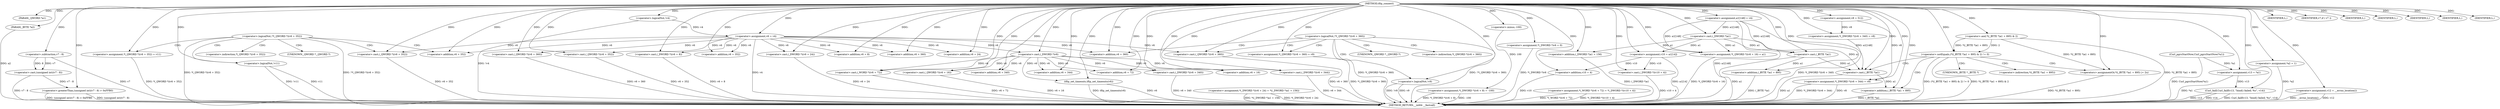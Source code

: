 digraph tftp_connect {  
"1000112" [label = "(METHOD,tftp_connect)" ]
"1000312" [label = "(METHOD_RETURN,__int64 __fastcall)" ]
"1000113" [label = "(PARAM,_QWORD *a1)" ]
"1000114" [label = "(PARAM,_BYTE *a2)" ]
"1000127" [label = "(<operator>.assignment,a1[148] = v4)" ]
"1000133" [label = "(<operator>.logicalNot,!v4)" ]
"1000135" [label = "(IDENTIFIER,L,)" ]
"1000136" [label = "(<operator>.assignment,v6 = v4)" ]
"1000140" [label = "(IDENTIFIER,v7,if ( v7 ))" ]
"1000143" [label = "(<operator>.greaterThan,(unsigned int)(v7 - 8) > 0xFFB0)" ]
"1000144" [label = "(<operator>.cast,(unsigned int)(v7 - 8))" ]
"1000146" [label = "(<operator>.subtraction,v7 - 8)" ]
"1000150" [label = "(IDENTIFIER,L,)" ]
"1000153" [label = "(<operator>.assignment,v8 = 512)" ]
"1000157" [label = "(<operator>.logicalNot,!*(_QWORD *)(v6 + 352))" ]
"1000159" [label = "(<operator>.cast,(_QWORD *)(v6 + 352))" ]
"1000161" [label = "(<operator>.addition,v6 + 352)" ]
"1000165" [label = "(<operator>.assignment,*(_QWORD *)(v6 + 352) = v11)" ]
"1000167" [label = "(<operator>.cast,(_QWORD *)(v6 + 352))" ]
"1000169" [label = "(<operator>.addition,v6 + 352)" ]
"1000174" [label = "(<operator>.logicalNot,!v11)" ]
"1000176" [label = "(IDENTIFIER,L,)" ]
"1000178" [label = "(<operator>.logicalNot,!*(_QWORD *)(v6 + 360))" ]
"1000180" [label = "(<operator>.cast,(_QWORD *)(v6 + 360))" ]
"1000182" [label = "(<operator>.addition,v6 + 360)" ]
"1000186" [label = "(<operator>.assignment,*(_QWORD *)(v6 + 360) = v9)" ]
"1000188" [label = "(<operator>.cast,(_QWORD *)(v6 + 360))" ]
"1000190" [label = "(<operator>.addition,v6 + 360)" ]
"1000195" [label = "(<operator>.logicalNot,!v9)" ]
"1000197" [label = "(IDENTIFIER,L,)" ]
"1000198" [label = "(<operator>.assignment,*(_DWORD *)(v6 + 24) = *((_DWORD *)a1 + 156))" ]
"1000200" [label = "(<operator>.cast,(_DWORD *)(v6 + 24))" ]
"1000202" [label = "(<operator>.addition,v6 + 24)" ]
"1000206" [label = "(<operator>.addition,(_DWORD *)a1 + 156)" ]
"1000207" [label = "(<operator>.cast,(_DWORD *)a1)" ]
"1000211" [label = "(<operator>.assignment,*(_DWORD *)(v6 + 8) = -100)" ]
"1000213" [label = "(<operator>.cast,(_DWORD *)(v6 + 8))" ]
"1000215" [label = "(<operator>.addition,v6 + 8)" ]
"1000218" [label = "(<operator>.minus,-100)" ]
"1000220" [label = "(<operator>.assignment,v10 = a1[14])" ]
"1000225" [label = "(<operator>.assignment,*(_DWORD *)v6 = 0)" ]
"1000227" [label = "(<operator>.cast,(_DWORD *)v6)" ]
"1000231" [label = "(<operator>.assignment,*(_QWORD *)(v6 + 16) = a1)" ]
"1000233" [label = "(<operator>.cast,(_QWORD *)(v6 + 16))" ]
"1000235" [label = "(<operator>.addition,v6 + 16)" ]
"1000239" [label = "(<operator>.assignment,*(_DWORD *)(v6 + 340) = v8)" ]
"1000241" [label = "(<operator>.cast,(_DWORD *)(v6 + 340))" ]
"1000243" [label = "(<operator>.addition,v6 + 340)" ]
"1000247" [label = "(<operator>.assignment,*(_WORD *)(v6 + 72) = *(_DWORD *)(v10 + 4))" ]
"1000249" [label = "(<operator>.cast,(_WORD *)(v6 + 72))" ]
"1000251" [label = "(<operator>.addition,v6 + 72)" ]
"1000255" [label = "(<operator>.cast,(_DWORD *)(v10 + 4))" ]
"1000257" [label = "(<operator>.addition,v10 + 4)" ]
"1000260" [label = "(<operator>.assignment,*(_DWORD *)(v6 + 344) = v8)" ]
"1000262" [label = "(<operator>.cast,(_DWORD *)(v6 + 344))" ]
"1000264" [label = "(<operator>.addition,v6 + 344)" ]
"1000268" [label = "(tftp_set_timeouts,tftp_set_timeouts(v6))" ]
"1000271" [label = "(<operator>.notEquals,(*((_BYTE *)a1 + 895) & 2) != 0)" ]
"1000272" [label = "(<operator>.and,*((_BYTE *)a1 + 895) & 2)" ]
"1000274" [label = "(<operator>.addition,(_BYTE *)a1 + 895)" ]
"1000275" [label = "(<operator>.cast,(_BYTE *)a1)" ]
"1000283" [label = "(<operators>.assignmentOr,*((_BYTE *)a1 + 895) |= 2u)" ]
"1000285" [label = "(<operator>.addition,(_BYTE *)a1 + 895)" ]
"1000286" [label = "(<operator>.cast,(_BYTE *)a1)" ]
"1000292" [label = "(Curl_pgrsStartNow,Curl_pgrsStartNow(*a1))" ]
"1000295" [label = "(<operator>.assignment,*a2 = 1)" ]
"1000299" [label = "(IDENTIFIER,L,)" ]
"1000300" [label = "(<operator>.assignment,v12 = __errno_location())" ]
"1000303" [label = "(<operator>.assignment,v13 = *a1)" ]
"1000307" [label = "(Curl_failf,Curl_failf(v13, \"bind() failed; %s\", v14))" ]
"1000311" [label = "(IDENTIFIER,L,)" ]
"1000166" [label = "(<operator>.indirection,*(_QWORD *)(v6 + 352))" ]
"1000168" [label = "(UNKNOWN,_QWORD *,_QWORD *)" ]
"1000187" [label = "(<operator>.indirection,*(_QWORD *)(v6 + 360))" ]
"1000189" [label = "(UNKNOWN,_QWORD *,_QWORD *)" ]
"1000284" [label = "(<operator>.indirection,*((_BYTE *)a1 + 895))" ]
"1000287" [label = "(UNKNOWN,_BYTE *,_BYTE *)" ]
  "1000300" -> "1000312"  [ label = "DDG: v12"] 
  "1000136" -> "1000312"  [ label = "DDG: v4"] 
  "1000262" -> "1000312"  [ label = "DDG: v6 + 344"] 
  "1000249" -> "1000312"  [ label = "DDG: v6 + 72"] 
  "1000211" -> "1000312"  [ label = "DDG: *(_DWORD *)(v6 + 8)"] 
  "1000143" -> "1000312"  [ label = "DDG: (unsigned int)(v7 - 8)"] 
  "1000241" -> "1000312"  [ label = "DDG: v6 + 340"] 
  "1000159" -> "1000312"  [ label = "DDG: v6 + 352"] 
  "1000260" -> "1000312"  [ label = "DDG: v8"] 
  "1000211" -> "1000312"  [ label = "DDG: -100"] 
  "1000143" -> "1000312"  [ label = "DDG: (unsigned int)(v7 - 8) > 0xFFB0"] 
  "1000198" -> "1000312"  [ label = "DDG: *((_DWORD *)a1 + 156)"] 
  "1000127" -> "1000312"  [ label = "DDG: a1[148]"] 
  "1000307" -> "1000312"  [ label = "DDG: Curl_failf(v13, \"bind() failed; %s\", v14)"] 
  "1000198" -> "1000312"  [ label = "DDG: *(_DWORD *)(v6 + 24)"] 
  "1000165" -> "1000312"  [ label = "DDG: *(_QWORD *)(v6 + 352)"] 
  "1000174" -> "1000312"  [ label = "DDG: !v11"] 
  "1000268" -> "1000312"  [ label = "DDG: v6"] 
  "1000307" -> "1000312"  [ label = "DDG: v13"] 
  "1000257" -> "1000312"  [ label = "DDG: v10"] 
  "1000157" -> "1000312"  [ label = "DDG: !*(_QWORD *)(v6 + 352)"] 
  "1000178" -> "1000312"  [ label = "DDG: !*(_QWORD *)(v6 + 360)"] 
  "1000295" -> "1000312"  [ label = "DDG: *a2"] 
  "1000271" -> "1000312"  [ label = "DDG: *((_BYTE *)a1 + 895) & 2"] 
  "1000225" -> "1000312"  [ label = "DDG: *(_DWORD *)v6"] 
  "1000300" -> "1000312"  [ label = "DDG: __errno_location()"] 
  "1000268" -> "1000312"  [ label = "DDG: tftp_set_timeouts(v6)"] 
  "1000133" -> "1000312"  [ label = "DDG: !v4"] 
  "1000292" -> "1000312"  [ label = "DDG: Curl_pgrsStartNow(*a1)"] 
  "1000180" -> "1000312"  [ label = "DDG: v6 + 360"] 
  "1000307" -> "1000312"  [ label = "DDG: v14"] 
  "1000146" -> "1000312"  [ label = "DDG: v7"] 
  "1000157" -> "1000312"  [ label = "DDG: *(_QWORD *)(v6 + 352)"] 
  "1000188" -> "1000312"  [ label = "DDG: v6 + 360"] 
  "1000213" -> "1000312"  [ label = "DDG: v6 + 8"] 
  "1000275" -> "1000312"  [ label = "DDG: a1"] 
  "1000271" -> "1000312"  [ label = "DDG: (*((_BYTE *)a1 + 895) & 2) != 0"] 
  "1000231" -> "1000312"  [ label = "DDG: *(_QWORD *)(v6 + 16)"] 
  "1000206" -> "1000312"  [ label = "DDG: (_DWORD *)a1"] 
  "1000220" -> "1000312"  [ label = "DDG: a1[14]"] 
  "1000286" -> "1000312"  [ label = "DDG: a1"] 
  "1000274" -> "1000312"  [ label = "DDG: (_BYTE *)a1"] 
  "1000260" -> "1000312"  [ label = "DDG: *(_DWORD *)(v6 + 344)"] 
  "1000247" -> "1000312"  [ label = "DDG: *(_WORD *)(v6 + 72)"] 
  "1000285" -> "1000312"  [ label = "DDG: (_BYTE *)a1"] 
  "1000255" -> "1000312"  [ label = "DDG: v10 + 4"] 
  "1000186" -> "1000312"  [ label = "DDG: *(_QWORD *)(v6 + 360)"] 
  "1000114" -> "1000312"  [ label = "DDG: a2"] 
  "1000272" -> "1000312"  [ label = "DDG: *((_BYTE *)a1 + 895)"] 
  "1000178" -> "1000312"  [ label = "DDG: *(_QWORD *)(v6 + 360)"] 
  "1000195" -> "1000312"  [ label = "DDG: v9"] 
  "1000167" -> "1000312"  [ label = "DDG: v6 + 352"] 
  "1000303" -> "1000312"  [ label = "DDG: *a1"] 
  "1000283" -> "1000312"  [ label = "DDG: *((_BYTE *)a1 + 895)"] 
  "1000247" -> "1000312"  [ label = "DDG: *(_DWORD *)(v10 + 4)"] 
  "1000195" -> "1000312"  [ label = "DDG: !v9"] 
  "1000200" -> "1000312"  [ label = "DDG: v6 + 24"] 
  "1000174" -> "1000312"  [ label = "DDG: v11"] 
  "1000144" -> "1000312"  [ label = "DDG: v7 - 8"] 
  "1000239" -> "1000312"  [ label = "DDG: *(_DWORD *)(v6 + 340)"] 
  "1000233" -> "1000312"  [ label = "DDG: v6 + 16"] 
  "1000112" -> "1000113"  [ label = "DDG: "] 
  "1000112" -> "1000114"  [ label = "DDG: "] 
  "1000112" -> "1000127"  [ label = "DDG: "] 
  "1000112" -> "1000133"  [ label = "DDG: "] 
  "1000112" -> "1000135"  [ label = "DDG: "] 
  "1000133" -> "1000136"  [ label = "DDG: v4"] 
  "1000112" -> "1000136"  [ label = "DDG: "] 
  "1000112" -> "1000140"  [ label = "DDG: "] 
  "1000144" -> "1000143"  [ label = "DDG: v7 - 8"] 
  "1000146" -> "1000144"  [ label = "DDG: v7"] 
  "1000146" -> "1000144"  [ label = "DDG: 8"] 
  "1000112" -> "1000146"  [ label = "DDG: "] 
  "1000112" -> "1000143"  [ label = "DDG: "] 
  "1000112" -> "1000150"  [ label = "DDG: "] 
  "1000112" -> "1000153"  [ label = "DDG: "] 
  "1000136" -> "1000159"  [ label = "DDG: v6"] 
  "1000112" -> "1000159"  [ label = "DDG: "] 
  "1000136" -> "1000161"  [ label = "DDG: v6"] 
  "1000112" -> "1000161"  [ label = "DDG: "] 
  "1000112" -> "1000165"  [ label = "DDG: "] 
  "1000112" -> "1000167"  [ label = "DDG: "] 
  "1000136" -> "1000167"  [ label = "DDG: v6"] 
  "1000112" -> "1000169"  [ label = "DDG: "] 
  "1000136" -> "1000169"  [ label = "DDG: v6"] 
  "1000112" -> "1000174"  [ label = "DDG: "] 
  "1000112" -> "1000176"  [ label = "DDG: "] 
  "1000112" -> "1000180"  [ label = "DDG: "] 
  "1000136" -> "1000180"  [ label = "DDG: v6"] 
  "1000112" -> "1000182"  [ label = "DDG: "] 
  "1000136" -> "1000182"  [ label = "DDG: v6"] 
  "1000112" -> "1000186"  [ label = "DDG: "] 
  "1000112" -> "1000188"  [ label = "DDG: "] 
  "1000136" -> "1000188"  [ label = "DDG: v6"] 
  "1000112" -> "1000190"  [ label = "DDG: "] 
  "1000136" -> "1000190"  [ label = "DDG: v6"] 
  "1000112" -> "1000195"  [ label = "DDG: "] 
  "1000112" -> "1000197"  [ label = "DDG: "] 
  "1000112" -> "1000200"  [ label = "DDG: "] 
  "1000136" -> "1000200"  [ label = "DDG: v6"] 
  "1000112" -> "1000202"  [ label = "DDG: "] 
  "1000136" -> "1000202"  [ label = "DDG: v6"] 
  "1000207" -> "1000206"  [ label = "DDG: a1"] 
  "1000127" -> "1000207"  [ label = "DDG: a1[148]"] 
  "1000112" -> "1000207"  [ label = "DDG: "] 
  "1000112" -> "1000206"  [ label = "DDG: "] 
  "1000218" -> "1000211"  [ label = "DDG: 100"] 
  "1000112" -> "1000213"  [ label = "DDG: "] 
  "1000136" -> "1000213"  [ label = "DDG: v6"] 
  "1000112" -> "1000215"  [ label = "DDG: "] 
  "1000136" -> "1000215"  [ label = "DDG: v6"] 
  "1000112" -> "1000218"  [ label = "DDG: "] 
  "1000207" -> "1000220"  [ label = "DDG: a1"] 
  "1000112" -> "1000220"  [ label = "DDG: "] 
  "1000112" -> "1000225"  [ label = "DDG: "] 
  "1000112" -> "1000227"  [ label = "DDG: "] 
  "1000136" -> "1000227"  [ label = "DDG: v6"] 
  "1000127" -> "1000231"  [ label = "DDG: a1[148]"] 
  "1000207" -> "1000231"  [ label = "DDG: a1"] 
  "1000112" -> "1000231"  [ label = "DDG: "] 
  "1000227" -> "1000233"  [ label = "DDG: v6"] 
  "1000112" -> "1000233"  [ label = "DDG: "] 
  "1000227" -> "1000235"  [ label = "DDG: v6"] 
  "1000112" -> "1000235"  [ label = "DDG: "] 
  "1000153" -> "1000239"  [ label = "DDG: v8"] 
  "1000112" -> "1000239"  [ label = "DDG: "] 
  "1000112" -> "1000241"  [ label = "DDG: "] 
  "1000227" -> "1000241"  [ label = "DDG: v6"] 
  "1000112" -> "1000243"  [ label = "DDG: "] 
  "1000227" -> "1000243"  [ label = "DDG: v6"] 
  "1000112" -> "1000249"  [ label = "DDG: "] 
  "1000227" -> "1000249"  [ label = "DDG: v6"] 
  "1000112" -> "1000251"  [ label = "DDG: "] 
  "1000227" -> "1000251"  [ label = "DDG: v6"] 
  "1000220" -> "1000255"  [ label = "DDG: v10"] 
  "1000112" -> "1000255"  [ label = "DDG: "] 
  "1000220" -> "1000257"  [ label = "DDG: v10"] 
  "1000112" -> "1000257"  [ label = "DDG: "] 
  "1000112" -> "1000260"  [ label = "DDG: "] 
  "1000153" -> "1000260"  [ label = "DDG: v8"] 
  "1000112" -> "1000262"  [ label = "DDG: "] 
  "1000227" -> "1000262"  [ label = "DDG: v6"] 
  "1000112" -> "1000264"  [ label = "DDG: "] 
  "1000227" -> "1000264"  [ label = "DDG: v6"] 
  "1000112" -> "1000268"  [ label = "DDG: "] 
  "1000227" -> "1000268"  [ label = "DDG: v6"] 
  "1000272" -> "1000271"  [ label = "DDG: *((_BYTE *)a1 + 895)"] 
  "1000272" -> "1000271"  [ label = "DDG: 2"] 
  "1000275" -> "1000274"  [ label = "DDG: a1"] 
  "1000127" -> "1000275"  [ label = "DDG: a1[148]"] 
  "1000112" -> "1000275"  [ label = "DDG: "] 
  "1000207" -> "1000275"  [ label = "DDG: a1"] 
  "1000112" -> "1000274"  [ label = "DDG: "] 
  "1000112" -> "1000272"  [ label = "DDG: "] 
  "1000112" -> "1000271"  [ label = "DDG: "] 
  "1000112" -> "1000283"  [ label = "DDG: "] 
  "1000272" -> "1000283"  [ label = "DDG: *((_BYTE *)a1 + 895)"] 
  "1000286" -> "1000285"  [ label = "DDG: a1"] 
  "1000127" -> "1000286"  [ label = "DDG: a1[148]"] 
  "1000275" -> "1000286"  [ label = "DDG: a1"] 
  "1000112" -> "1000286"  [ label = "DDG: "] 
  "1000207" -> "1000286"  [ label = "DDG: a1"] 
  "1000112" -> "1000285"  [ label = "DDG: "] 
  "1000112" -> "1000295"  [ label = "DDG: "] 
  "1000112" -> "1000299"  [ label = "DDG: "] 
  "1000112" -> "1000300"  [ label = "DDG: "] 
  "1000292" -> "1000303"  [ label = "DDG: *a1"] 
  "1000112" -> "1000303"  [ label = "DDG: "] 
  "1000303" -> "1000307"  [ label = "DDG: v13"] 
  "1000112" -> "1000307"  [ label = "DDG: "] 
  "1000112" -> "1000311"  [ label = "DDG: "] 
  "1000157" -> "1000174"  [ label = "CDG: "] 
  "1000157" -> "1000169"  [ label = "CDG: "] 
  "1000157" -> "1000168"  [ label = "CDG: "] 
  "1000157" -> "1000167"  [ label = "CDG: "] 
  "1000157" -> "1000166"  [ label = "CDG: "] 
  "1000157" -> "1000165"  [ label = "CDG: "] 
  "1000178" -> "1000190"  [ label = "CDG: "] 
  "1000178" -> "1000189"  [ label = "CDG: "] 
  "1000178" -> "1000188"  [ label = "CDG: "] 
  "1000178" -> "1000187"  [ label = "CDG: "] 
  "1000178" -> "1000186"  [ label = "CDG: "] 
  "1000178" -> "1000195"  [ label = "CDG: "] 
  "1000271" -> "1000287"  [ label = "CDG: "] 
  "1000271" -> "1000286"  [ label = "CDG: "] 
  "1000271" -> "1000285"  [ label = "CDG: "] 
  "1000271" -> "1000284"  [ label = "CDG: "] 
  "1000271" -> "1000283"  [ label = "CDG: "] 
}

